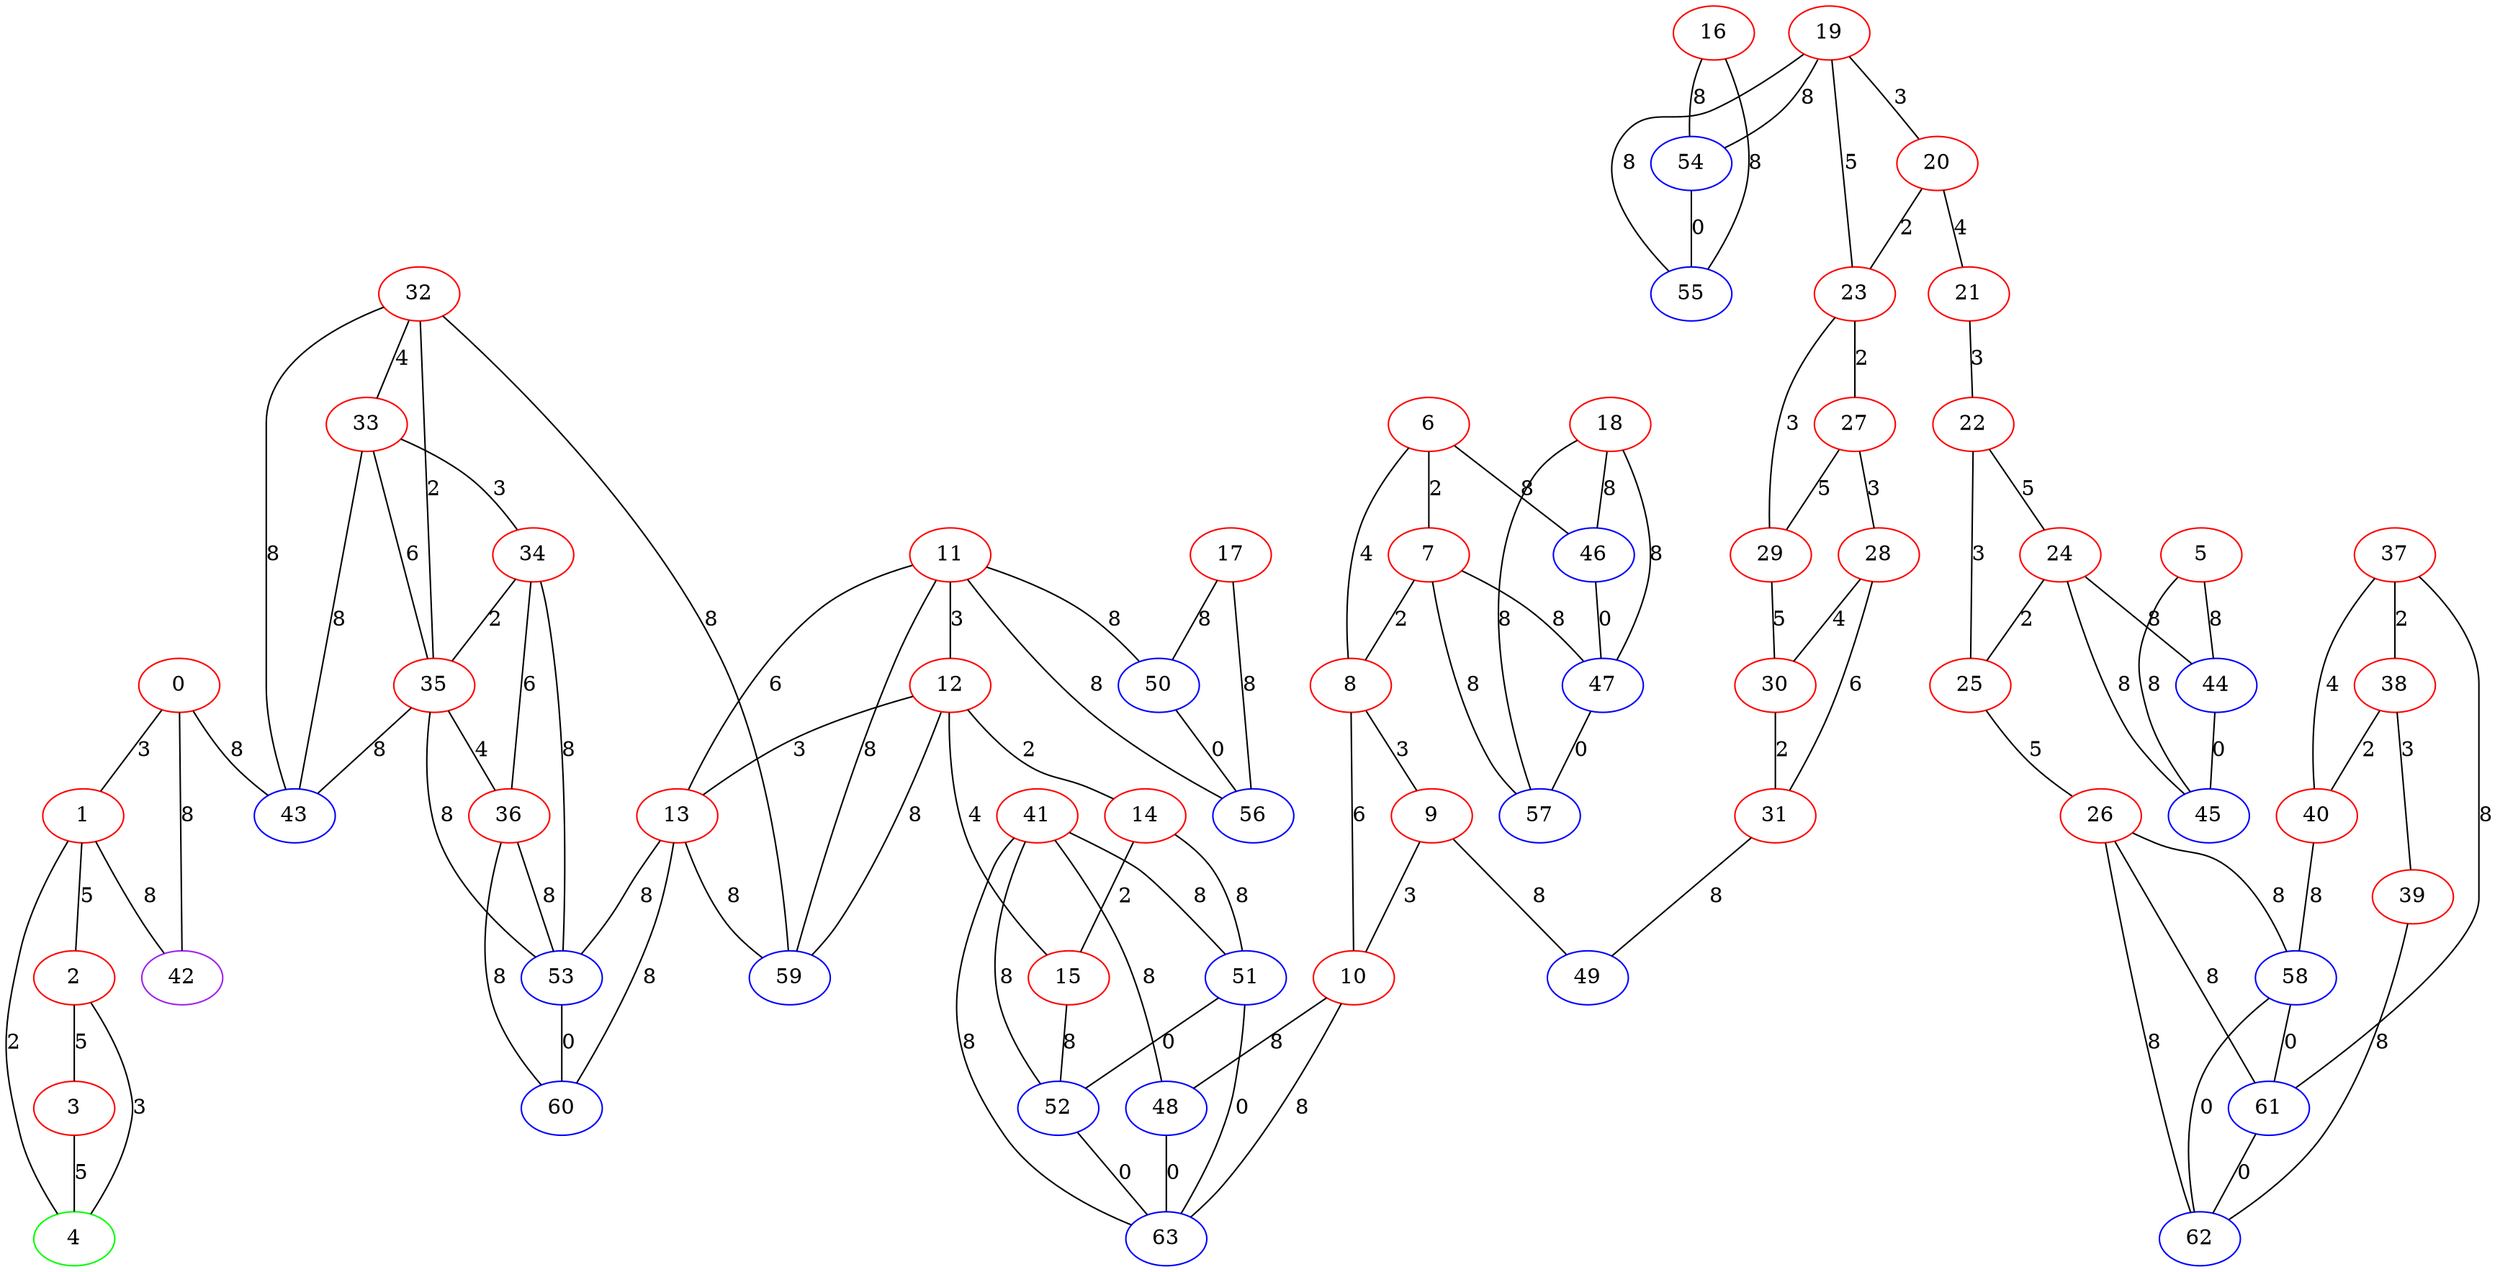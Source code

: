 graph "" {
0 [color=red, weight=1];
1 [color=red, weight=1];
2 [color=red, weight=1];
3 [color=red, weight=1];
4 [color=green, weight=2];
5 [color=red, weight=1];
6 [color=red, weight=1];
7 [color=red, weight=1];
8 [color=red, weight=1];
9 [color=red, weight=1];
10 [color=red, weight=1];
11 [color=red, weight=1];
12 [color=red, weight=1];
13 [color=red, weight=1];
14 [color=red, weight=1];
15 [color=red, weight=1];
16 [color=red, weight=1];
17 [color=red, weight=1];
18 [color=red, weight=1];
19 [color=red, weight=1];
20 [color=red, weight=1];
21 [color=red, weight=1];
22 [color=red, weight=1];
23 [color=red, weight=1];
24 [color=red, weight=1];
25 [color=red, weight=1];
26 [color=red, weight=1];
27 [color=red, weight=1];
28 [color=red, weight=1];
29 [color=red, weight=1];
30 [color=red, weight=1];
31 [color=red, weight=1];
32 [color=red, weight=1];
33 [color=red, weight=1];
34 [color=red, weight=1];
35 [color=red, weight=1];
36 [color=red, weight=1];
37 [color=red, weight=1];
38 [color=red, weight=1];
39 [color=red, weight=1];
40 [color=red, weight=1];
41 [color=red, weight=1];
42 [color=purple, weight=4];
43 [color=blue, weight=3];
44 [color=blue, weight=3];
45 [color=blue, weight=3];
46 [color=blue, weight=3];
47 [color=blue, weight=3];
48 [color=blue, weight=3];
49 [color=blue, weight=3];
50 [color=blue, weight=3];
51 [color=blue, weight=3];
52 [color=blue, weight=3];
53 [color=blue, weight=3];
54 [color=blue, weight=3];
55 [color=blue, weight=3];
56 [color=blue, weight=3];
57 [color=blue, weight=3];
58 [color=blue, weight=3];
59 [color=blue, weight=3];
60 [color=blue, weight=3];
61 [color=blue, weight=3];
62 [color=blue, weight=3];
63 [color=blue, weight=3];
0 -- 1  [key=0, label=3];
0 -- 42  [key=0, label=8];
0 -- 43  [key=0, label=8];
1 -- 2  [key=0, label=5];
1 -- 4  [key=0, label=2];
1 -- 42  [key=0, label=8];
2 -- 3  [key=0, label=5];
2 -- 4  [key=0, label=3];
3 -- 4  [key=0, label=5];
5 -- 44  [key=0, label=8];
5 -- 45  [key=0, label=8];
6 -- 8  [key=0, label=4];
6 -- 46  [key=0, label=8];
6 -- 7  [key=0, label=2];
7 -- 8  [key=0, label=2];
7 -- 57  [key=0, label=8];
7 -- 47  [key=0, label=8];
8 -- 9  [key=0, label=3];
8 -- 10  [key=0, label=6];
9 -- 49  [key=0, label=8];
9 -- 10  [key=0, label=3];
10 -- 63  [key=0, label=8];
10 -- 48  [key=0, label=8];
11 -- 56  [key=0, label=8];
11 -- 50  [key=0, label=8];
11 -- 59  [key=0, label=8];
11 -- 12  [key=0, label=3];
11 -- 13  [key=0, label=6];
12 -- 59  [key=0, label=8];
12 -- 13  [key=0, label=3];
12 -- 14  [key=0, label=2];
12 -- 15  [key=0, label=4];
13 -- 59  [key=0, label=8];
13 -- 53  [key=0, label=8];
13 -- 60  [key=0, label=8];
14 -- 51  [key=0, label=8];
14 -- 15  [key=0, label=2];
15 -- 52  [key=0, label=8];
16 -- 54  [key=0, label=8];
16 -- 55  [key=0, label=8];
17 -- 56  [key=0, label=8];
17 -- 50  [key=0, label=8];
18 -- 57  [key=0, label=8];
18 -- 46  [key=0, label=8];
18 -- 47  [key=0, label=8];
19 -- 55  [key=0, label=8];
19 -- 20  [key=0, label=3];
19 -- 54  [key=0, label=8];
19 -- 23  [key=0, label=5];
20 -- 21  [key=0, label=4];
20 -- 23  [key=0, label=2];
21 -- 22  [key=0, label=3];
22 -- 24  [key=0, label=5];
22 -- 25  [key=0, label=3];
23 -- 27  [key=0, label=2];
23 -- 29  [key=0, label=3];
24 -- 25  [key=0, label=2];
24 -- 44  [key=0, label=8];
24 -- 45  [key=0, label=8];
25 -- 26  [key=0, label=5];
26 -- 58  [key=0, label=8];
26 -- 61  [key=0, label=8];
26 -- 62  [key=0, label=8];
27 -- 28  [key=0, label=3];
27 -- 29  [key=0, label=5];
28 -- 30  [key=0, label=4];
28 -- 31  [key=0, label=6];
29 -- 30  [key=0, label=5];
30 -- 31  [key=0, label=2];
31 -- 49  [key=0, label=8];
32 -- 33  [key=0, label=4];
32 -- 35  [key=0, label=2];
32 -- 59  [key=0, label=8];
32 -- 43  [key=0, label=8];
33 -- 43  [key=0, label=8];
33 -- 34  [key=0, label=3];
33 -- 35  [key=0, label=6];
34 -- 35  [key=0, label=2];
34 -- 36  [key=0, label=6];
34 -- 53  [key=0, label=8];
35 -- 36  [key=0, label=4];
35 -- 43  [key=0, label=8];
35 -- 53  [key=0, label=8];
36 -- 60  [key=0, label=8];
36 -- 53  [key=0, label=8];
37 -- 40  [key=0, label=4];
37 -- 61  [key=0, label=8];
37 -- 38  [key=0, label=2];
38 -- 40  [key=0, label=2];
38 -- 39  [key=0, label=3];
39 -- 62  [key=0, label=8];
40 -- 58  [key=0, label=8];
41 -- 48  [key=0, label=8];
41 -- 51  [key=0, label=8];
41 -- 52  [key=0, label=8];
41 -- 63  [key=0, label=8];
44 -- 45  [key=0, label=0];
46 -- 47  [key=0, label=0];
47 -- 57  [key=0, label=0];
48 -- 63  [key=0, label=0];
50 -- 56  [key=0, label=0];
51 -- 52  [key=0, label=0];
51 -- 63  [key=0, label=0];
52 -- 63  [key=0, label=0];
53 -- 60  [key=0, label=0];
54 -- 55  [key=0, label=0];
58 -- 61  [key=0, label=0];
58 -- 62  [key=0, label=0];
61 -- 62  [key=0, label=0];
}
